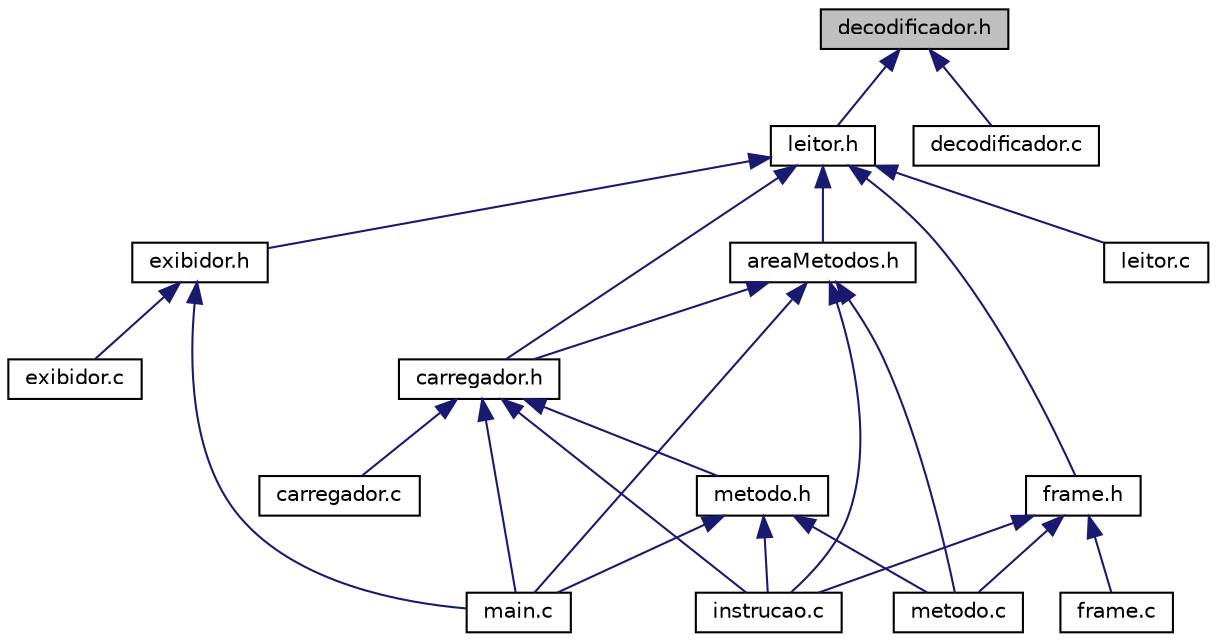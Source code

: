 digraph "decodificador.h"
{
 // INTERACTIVE_SVG=YES
  edge [fontname="Helvetica",fontsize="10",labelfontname="Helvetica",labelfontsize="10"];
  node [fontname="Helvetica",fontsize="10",shape=record];
  Node2 [label="decodificador.h",height=0.2,width=0.4,color="black", fillcolor="grey75", style="filled", fontcolor="black"];
  Node2 -> Node3 [dir="back",color="midnightblue",fontsize="10",style="solid"];
  Node3 [label="leitor.h",height=0.2,width=0.4,color="black", fillcolor="white", style="filled",URL="$leitor_8h.html"];
  Node3 -> Node4 [dir="back",color="midnightblue",fontsize="10",style="solid"];
  Node4 [label="areaMetodos.h",height=0.2,width=0.4,color="black", fillcolor="white", style="filled",URL="$areaMetodos_8h.html",tooltip="Define a estrutura da Area de Metodos e Objeto. "];
  Node4 -> Node5 [dir="back",color="midnightblue",fontsize="10",style="solid"];
  Node5 [label="carregador.h",height=0.2,width=0.4,color="black", fillcolor="white", style="filled",URL="$carregador_8h.html"];
  Node5 -> Node6 [dir="back",color="midnightblue",fontsize="10",style="solid"];
  Node6 [label="carregador.c",height=0.2,width=0.4,color="black", fillcolor="white", style="filled",URL="$carregador_8c.html",tooltip="Carrega, inicializa e aloca um ClassFile e associa com a estrutura do AreaMetodos. "];
  Node5 -> Node7 [dir="back",color="midnightblue",fontsize="10",style="solid"];
  Node7 [label="instrucao.c",height=0.2,width=0.4,color="black", fillcolor="white", style="filled",URL="$instrucao_8c.html",tooltip="Define, interpreta e executa as instruções do programa sendo executado. "];
  Node5 -> Node8 [dir="back",color="midnightblue",fontsize="10",style="solid"];
  Node8 [label="metodo.h",height=0.2,width=0.4,color="black", fillcolor="white", style="filled",URL="$metodo_8h.html"];
  Node8 -> Node7 [dir="back",color="midnightblue",fontsize="10",style="solid"];
  Node8 -> Node9 [dir="back",color="midnightblue",fontsize="10",style="solid"];
  Node9 [label="main.c",height=0.2,width=0.4,color="black", fillcolor="white", style="filled",URL="$main_8c.html",tooltip="Arquivo principal que inicia a execucacao da JVM. "];
  Node8 -> Node10 [dir="back",color="midnightblue",fontsize="10",style="solid"];
  Node10 [label="metodo.c",height=0.2,width=0.4,color="black", fillcolor="white", style="filled",URL="$metodo_8c.html",tooltip="Arquivo que carrega a area de metodos na memoria para inciar a execucao do programa Java..."];
  Node5 -> Node9 [dir="back",color="midnightblue",fontsize="10",style="solid"];
  Node4 -> Node7 [dir="back",color="midnightblue",fontsize="10",style="solid"];
  Node4 -> Node9 [dir="back",color="midnightblue",fontsize="10",style="solid"];
  Node4 -> Node10 [dir="back",color="midnightblue",fontsize="10",style="solid"];
  Node3 -> Node5 [dir="back",color="midnightblue",fontsize="10",style="solid"];
  Node3 -> Node11 [dir="back",color="midnightblue",fontsize="10",style="solid"];
  Node11 [label="exibidor.h",height=0.2,width=0.4,color="black", fillcolor="white", style="filled",URL="$exibidor_8h.html"];
  Node11 -> Node12 [dir="back",color="midnightblue",fontsize="10",style="solid"];
  Node12 [label="exibidor.c",height=0.2,width=0.4,color="black", fillcolor="white", style="filled",URL="$exibidor_8c.html",tooltip="Arquivo que exibe na tela uma estrutura ClassFile imprimindo todos os dados armazenados. "];
  Node11 -> Node9 [dir="back",color="midnightblue",fontsize="10",style="solid"];
  Node3 -> Node13 [dir="back",color="midnightblue",fontsize="10",style="solid"];
  Node13 [label="frame.h",height=0.2,width=0.4,color="black", fillcolor="white", style="filled",URL="$frame_8h.html"];
  Node13 -> Node14 [dir="back",color="midnightblue",fontsize="10",style="solid"];
  Node14 [label="frame.c",height=0.2,width=0.4,color="black", fillcolor="white", style="filled",URL="$frame_8c.html",tooltip="Gerenciamento e alocação de memória das frames do programa executado. "];
  Node13 -> Node7 [dir="back",color="midnightblue",fontsize="10",style="solid"];
  Node13 -> Node10 [dir="back",color="midnightblue",fontsize="10",style="solid"];
  Node3 -> Node15 [dir="back",color="midnightblue",fontsize="10",style="solid"];
  Node15 [label="leitor.c",height=0.2,width=0.4,color="black", fillcolor="white", style="filled",URL="$leitor_8c.html",tooltip="Recebe o caminho do arquivo \".class\" e le todas as estruturas do \".class\", byte a byte..."];
  Node2 -> Node16 [dir="back",color="midnightblue",fontsize="10",style="solid"];
  Node16 [label="decodificador.c",height=0.2,width=0.4,color="black", fillcolor="white", style="filled",URL="$decodificador_8c.html",tooltip="Recebe uma estrutura Decodificador vazia e preenche com strings que sao as instrucoes presentes no by..."];
}
